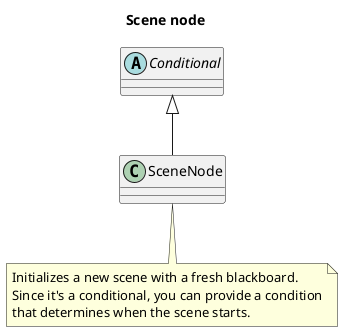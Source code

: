 @startuml
title Scene node

abstract Conditional
class SceneNode

Conditional <|-- SceneNode
note bottom : Initializes a new scene with a fresh blackboard.\nSince it's a conditional, you can provide a condition\nthat determines when the scene starts.

@enduml